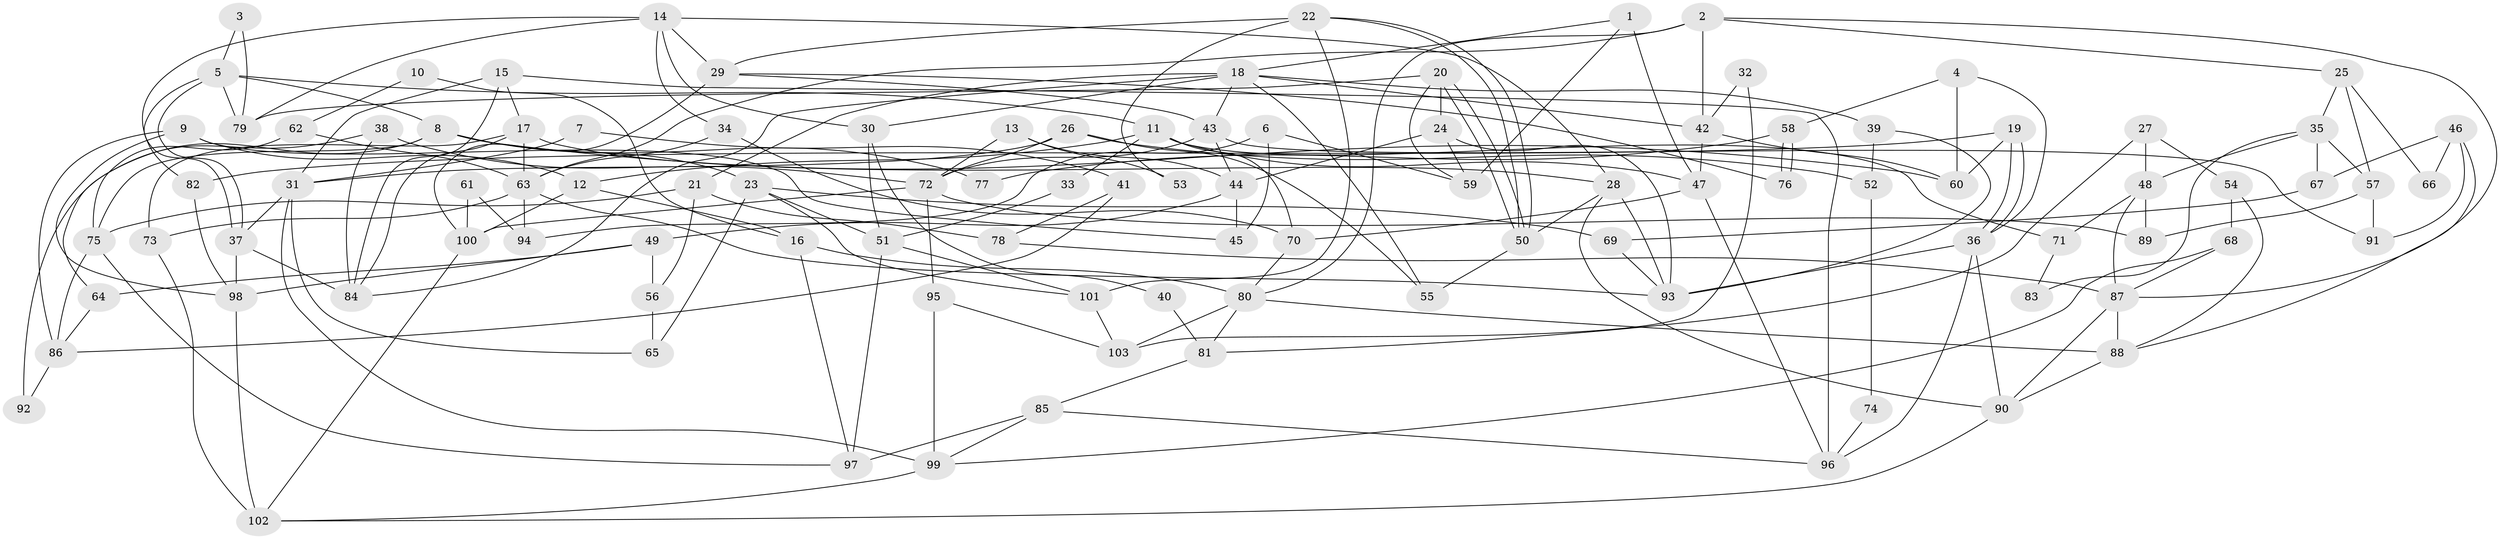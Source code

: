 // coarse degree distribution, {2: 0.12903225806451613, 5: 0.22580645161290322, 3: 0.22580645161290322, 6: 0.06451612903225806, 7: 0.06451612903225806, 4: 0.1935483870967742, 14: 0.03225806451612903, 9: 0.03225806451612903, 8: 0.016129032258064516, 12: 0.016129032258064516}
// Generated by graph-tools (version 1.1) at 2025/51/03/04/25 22:51:06]
// undirected, 103 vertices, 206 edges
graph export_dot {
  node [color=gray90,style=filled];
  1;
  2;
  3;
  4;
  5;
  6;
  7;
  8;
  9;
  10;
  11;
  12;
  13;
  14;
  15;
  16;
  17;
  18;
  19;
  20;
  21;
  22;
  23;
  24;
  25;
  26;
  27;
  28;
  29;
  30;
  31;
  32;
  33;
  34;
  35;
  36;
  37;
  38;
  39;
  40;
  41;
  42;
  43;
  44;
  45;
  46;
  47;
  48;
  49;
  50;
  51;
  52;
  53;
  54;
  55;
  56;
  57;
  58;
  59;
  60;
  61;
  62;
  63;
  64;
  65;
  66;
  67;
  68;
  69;
  70;
  71;
  72;
  73;
  74;
  75;
  76;
  77;
  78;
  79;
  80;
  81;
  82;
  83;
  84;
  85;
  86;
  87;
  88;
  89;
  90;
  91;
  92;
  93;
  94;
  95;
  96;
  97;
  98;
  99;
  100;
  101;
  102;
  103;
  1 -- 47;
  1 -- 59;
  1 -- 18;
  2 -- 42;
  2 -- 63;
  2 -- 25;
  2 -- 80;
  2 -- 87;
  3 -- 5;
  3 -- 79;
  4 -- 36;
  4 -- 60;
  4 -- 58;
  5 -- 37;
  5 -- 37;
  5 -- 8;
  5 -- 11;
  5 -- 79;
  6 -- 59;
  6 -- 45;
  6 -- 94;
  7 -- 31;
  7 -- 41;
  8 -- 60;
  8 -- 75;
  8 -- 23;
  8 -- 77;
  8 -- 92;
  9 -- 12;
  9 -- 98;
  9 -- 45;
  9 -- 86;
  10 -- 16;
  10 -- 62;
  11 -- 70;
  11 -- 12;
  11 -- 33;
  11 -- 47;
  11 -- 71;
  12 -- 100;
  12 -- 16;
  13 -- 44;
  13 -- 72;
  13 -- 53;
  14 -- 28;
  14 -- 34;
  14 -- 29;
  14 -- 30;
  14 -- 79;
  14 -- 82;
  15 -- 96;
  15 -- 84;
  15 -- 17;
  15 -- 31;
  16 -- 97;
  16 -- 80;
  17 -- 84;
  17 -- 28;
  17 -- 63;
  17 -- 73;
  18 -- 30;
  18 -- 21;
  18 -- 39;
  18 -- 42;
  18 -- 43;
  18 -- 55;
  18 -- 84;
  19 -- 82;
  19 -- 36;
  19 -- 36;
  19 -- 60;
  20 -- 79;
  20 -- 50;
  20 -- 50;
  20 -- 24;
  20 -- 59;
  21 -- 56;
  21 -- 75;
  21 -- 78;
  22 -- 50;
  22 -- 50;
  22 -- 101;
  22 -- 29;
  22 -- 53;
  23 -- 101;
  23 -- 51;
  23 -- 65;
  23 -- 69;
  24 -- 93;
  24 -- 44;
  24 -- 59;
  25 -- 57;
  25 -- 35;
  25 -- 66;
  26 -- 55;
  26 -- 72;
  26 -- 31;
  26 -- 52;
  27 -- 54;
  27 -- 48;
  27 -- 81;
  28 -- 50;
  28 -- 90;
  28 -- 93;
  29 -- 43;
  29 -- 76;
  29 -- 100;
  30 -- 51;
  30 -- 40;
  31 -- 37;
  31 -- 65;
  31 -- 99;
  32 -- 103;
  32 -- 42;
  33 -- 51;
  34 -- 63;
  34 -- 70;
  35 -- 67;
  35 -- 48;
  35 -- 57;
  35 -- 83;
  36 -- 90;
  36 -- 93;
  36 -- 96;
  37 -- 84;
  37 -- 98;
  38 -- 84;
  38 -- 72;
  38 -- 64;
  39 -- 93;
  39 -- 52;
  40 -- 81;
  41 -- 78;
  41 -- 86;
  42 -- 47;
  42 -- 60;
  43 -- 44;
  43 -- 72;
  43 -- 91;
  44 -- 45;
  44 -- 49;
  46 -- 91;
  46 -- 88;
  46 -- 66;
  46 -- 67;
  47 -- 96;
  47 -- 70;
  48 -- 87;
  48 -- 71;
  48 -- 89;
  49 -- 98;
  49 -- 56;
  49 -- 64;
  50 -- 55;
  51 -- 97;
  51 -- 101;
  52 -- 74;
  54 -- 68;
  54 -- 88;
  56 -- 65;
  57 -- 89;
  57 -- 91;
  58 -- 76;
  58 -- 76;
  58 -- 77;
  61 -- 100;
  61 -- 94;
  62 -- 75;
  62 -- 63;
  63 -- 93;
  63 -- 73;
  63 -- 94;
  64 -- 86;
  67 -- 69;
  68 -- 87;
  68 -- 99;
  69 -- 93;
  70 -- 80;
  71 -- 83;
  72 -- 100;
  72 -- 89;
  72 -- 95;
  73 -- 102;
  74 -- 96;
  75 -- 86;
  75 -- 97;
  78 -- 87;
  80 -- 81;
  80 -- 88;
  80 -- 103;
  81 -- 85;
  82 -- 98;
  85 -- 99;
  85 -- 96;
  85 -- 97;
  86 -- 92;
  87 -- 90;
  87 -- 88;
  88 -- 90;
  90 -- 102;
  95 -- 99;
  95 -- 103;
  98 -- 102;
  99 -- 102;
  100 -- 102;
  101 -- 103;
}
